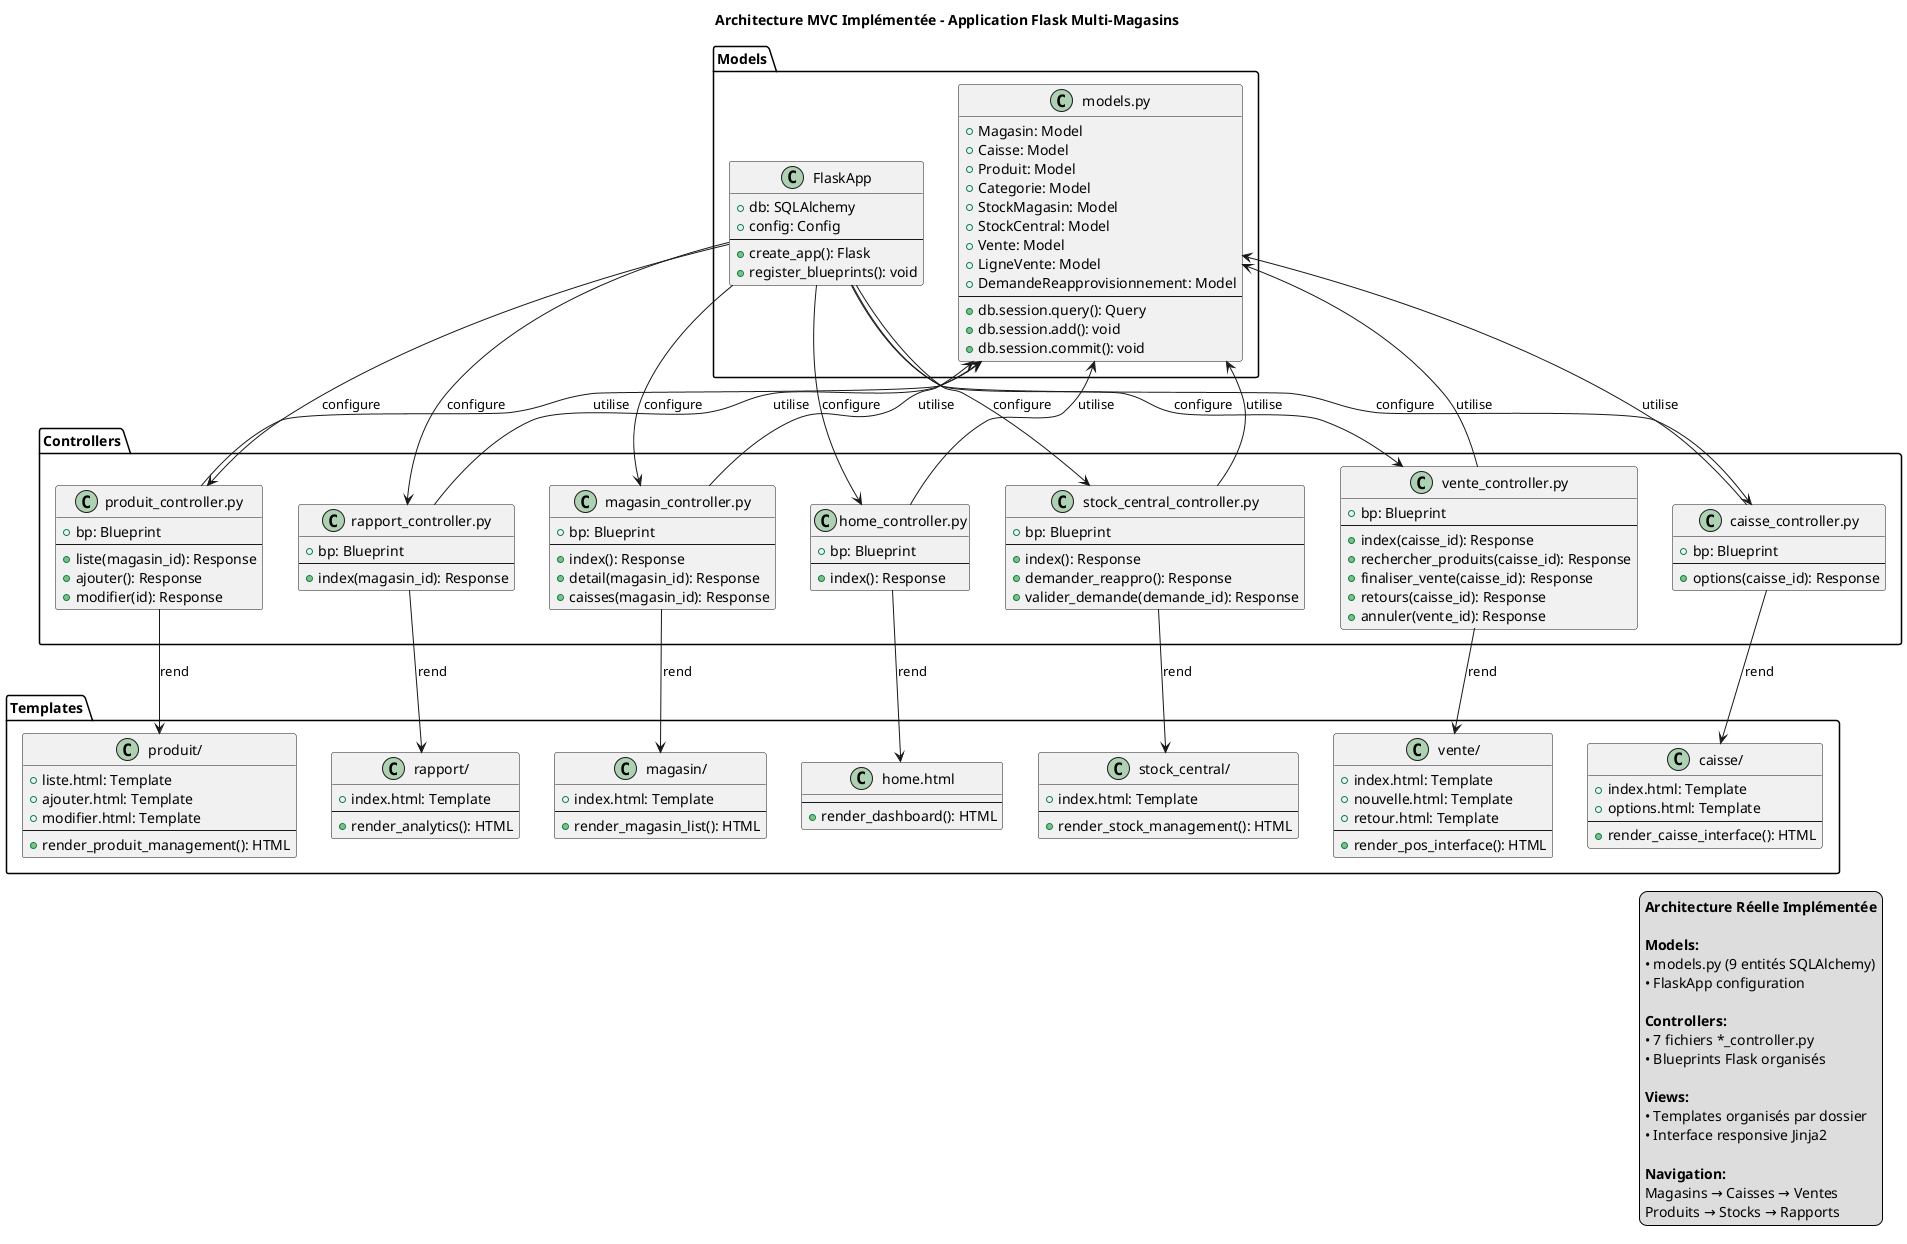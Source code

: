 @startuml Diagramme de Classes MVC - Application Flask Multi-Magasins

' ===== COUCHE MODÈLE (Models) =====
package "Models" {
    class FlaskApp {
        +db: SQLAlchemy
        +config: Config
        --
        +create_app(): Flask
        +register_blueprints(): void
    }
    
    class "models.py" as models {
        +Magasin: Model
        +Caisse: Model
        +Produit: Model
        +Categorie: Model
        +StockMagasin: Model
        +StockCentral: Model
        +Vente: Model
        +LigneVente: Model
        +DemandeReapprovisionnement: Model
        --
        +db.session.query(): Query
        +db.session.add(): void
        +db.session.commit(): void
    }
}

' ===== COUCHE CONTRÔLEUR (Controllers) =====
package "Controllers" {
    class "home_controller.py" as home_ctrl {
        +bp: Blueprint
        --
        +index(): Response
    }
    
    class "magasin_controller.py" as magasin_ctrl {
        +bp: Blueprint
        --
        +index(): Response
        +detail(magasin_id): Response
        +caisses(magasin_id): Response
    }
    
    class "produit_controller.py" as produit_ctrl {
        +bp: Blueprint
        --
        +liste(magasin_id): Response
        +ajouter(): Response
        +modifier(id): Response
    }
    
    class "vente_controller.py" as vente_ctrl {
        +bp: Blueprint
        --
        +index(caisse_id): Response
        +rechercher_produits(caisse_id): Response
        +finaliser_vente(caisse_id): Response
        +retours(caisse_id): Response
        +annuler(vente_id): Response
    }
    
    class "rapport_controller.py" as rapport_ctrl {
        +bp: Blueprint
        --
        +index(magasin_id): Response
    }
    
    class "stock_central_controller.py" as stock_ctrl {
        +bp: Blueprint
        --
        +index(): Response
        +demander_reappro(): Response
        +valider_demande(demande_id): Response
    }
    
    class "caisse_controller.py" as caisse_ctrl {
        +bp: Blueprint
        --
        +options(caisse_id): Response
    }
}

' ===== COUCHE VUE (Views) =====
package "Templates" {
    class "home.html" as home_template {
        --
        +render_dashboard(): HTML
    }
    
    class "magasin/" as magasin_views {
        +index.html: Template
        --
        +render_magasin_list(): HTML
    }
    
    class "produit/" as produit_views {
        +liste.html: Template
        +ajouter.html: Template
        +modifier.html: Template
        --
        +render_produit_management(): HTML
    }
    
    class "vente/" as vente_views {
        +index.html: Template
        +nouvelle.html: Template
        +retour.html: Template
        --
        +render_pos_interface(): HTML
    }
    
    class "rapport/" as rapport_views {
        +index.html: Template
        --
        +render_analytics(): HTML
    }
    
    class "stock_central/" as stock_views {
        +index.html: Template
        --
        +render_stock_management(): HTML
    }
    
    class "caisse/" as caisse_views {
        +index.html: Template
        +options.html: Template
        --
        +render_caisse_interface(): HTML
    }
}

' ===== RELATIONS MVC =====
' Models utilisés par Controllers
models <-- home_ctrl : utilise
models <-- magasin_ctrl : utilise
models <-- produit_ctrl : utilise
models <-- vente_ctrl : utilise
models <-- rapport_ctrl : utilise
models <-- stock_ctrl : utilise
models <-- caisse_ctrl : utilise

' Controllers vers Views
home_ctrl --> home_template : rend
magasin_ctrl --> magasin_views : rend
produit_ctrl --> produit_views : rend
vente_ctrl --> vente_views : rend
rapport_ctrl --> rapport_views : rend
stock_ctrl --> stock_views : rend
caisse_ctrl --> caisse_views : rend

' Configuration Flask
FlaskApp --> home_ctrl : configure
FlaskApp --> magasin_ctrl : configure
FlaskApp --> produit_ctrl : configure
FlaskApp --> vente_ctrl : configure
FlaskApp --> rapport_ctrl : configure
FlaskApp --> stock_ctrl : configure
FlaskApp --> caisse_ctrl : configure

title Architecture MVC Implémentée - Application Flask Multi-Magasins

legend right
  <b>Architecture Réelle Implémentée</b>
  
  <b>Models:</b>
  • models.py (9 entités SQLAlchemy)
  • FlaskApp configuration
  
  <b>Controllers:</b>
  • 7 fichiers *_controller.py
  • Blueprints Flask organisés
  
  <b>Views:</b>
  • Templates organisés par dossier
  • Interface responsive Jinja2
  
  <b>Navigation:</b>
  Magasins → Caisses → Ventes
  Produits → Stocks → Rapports
endlegend

@enduml 